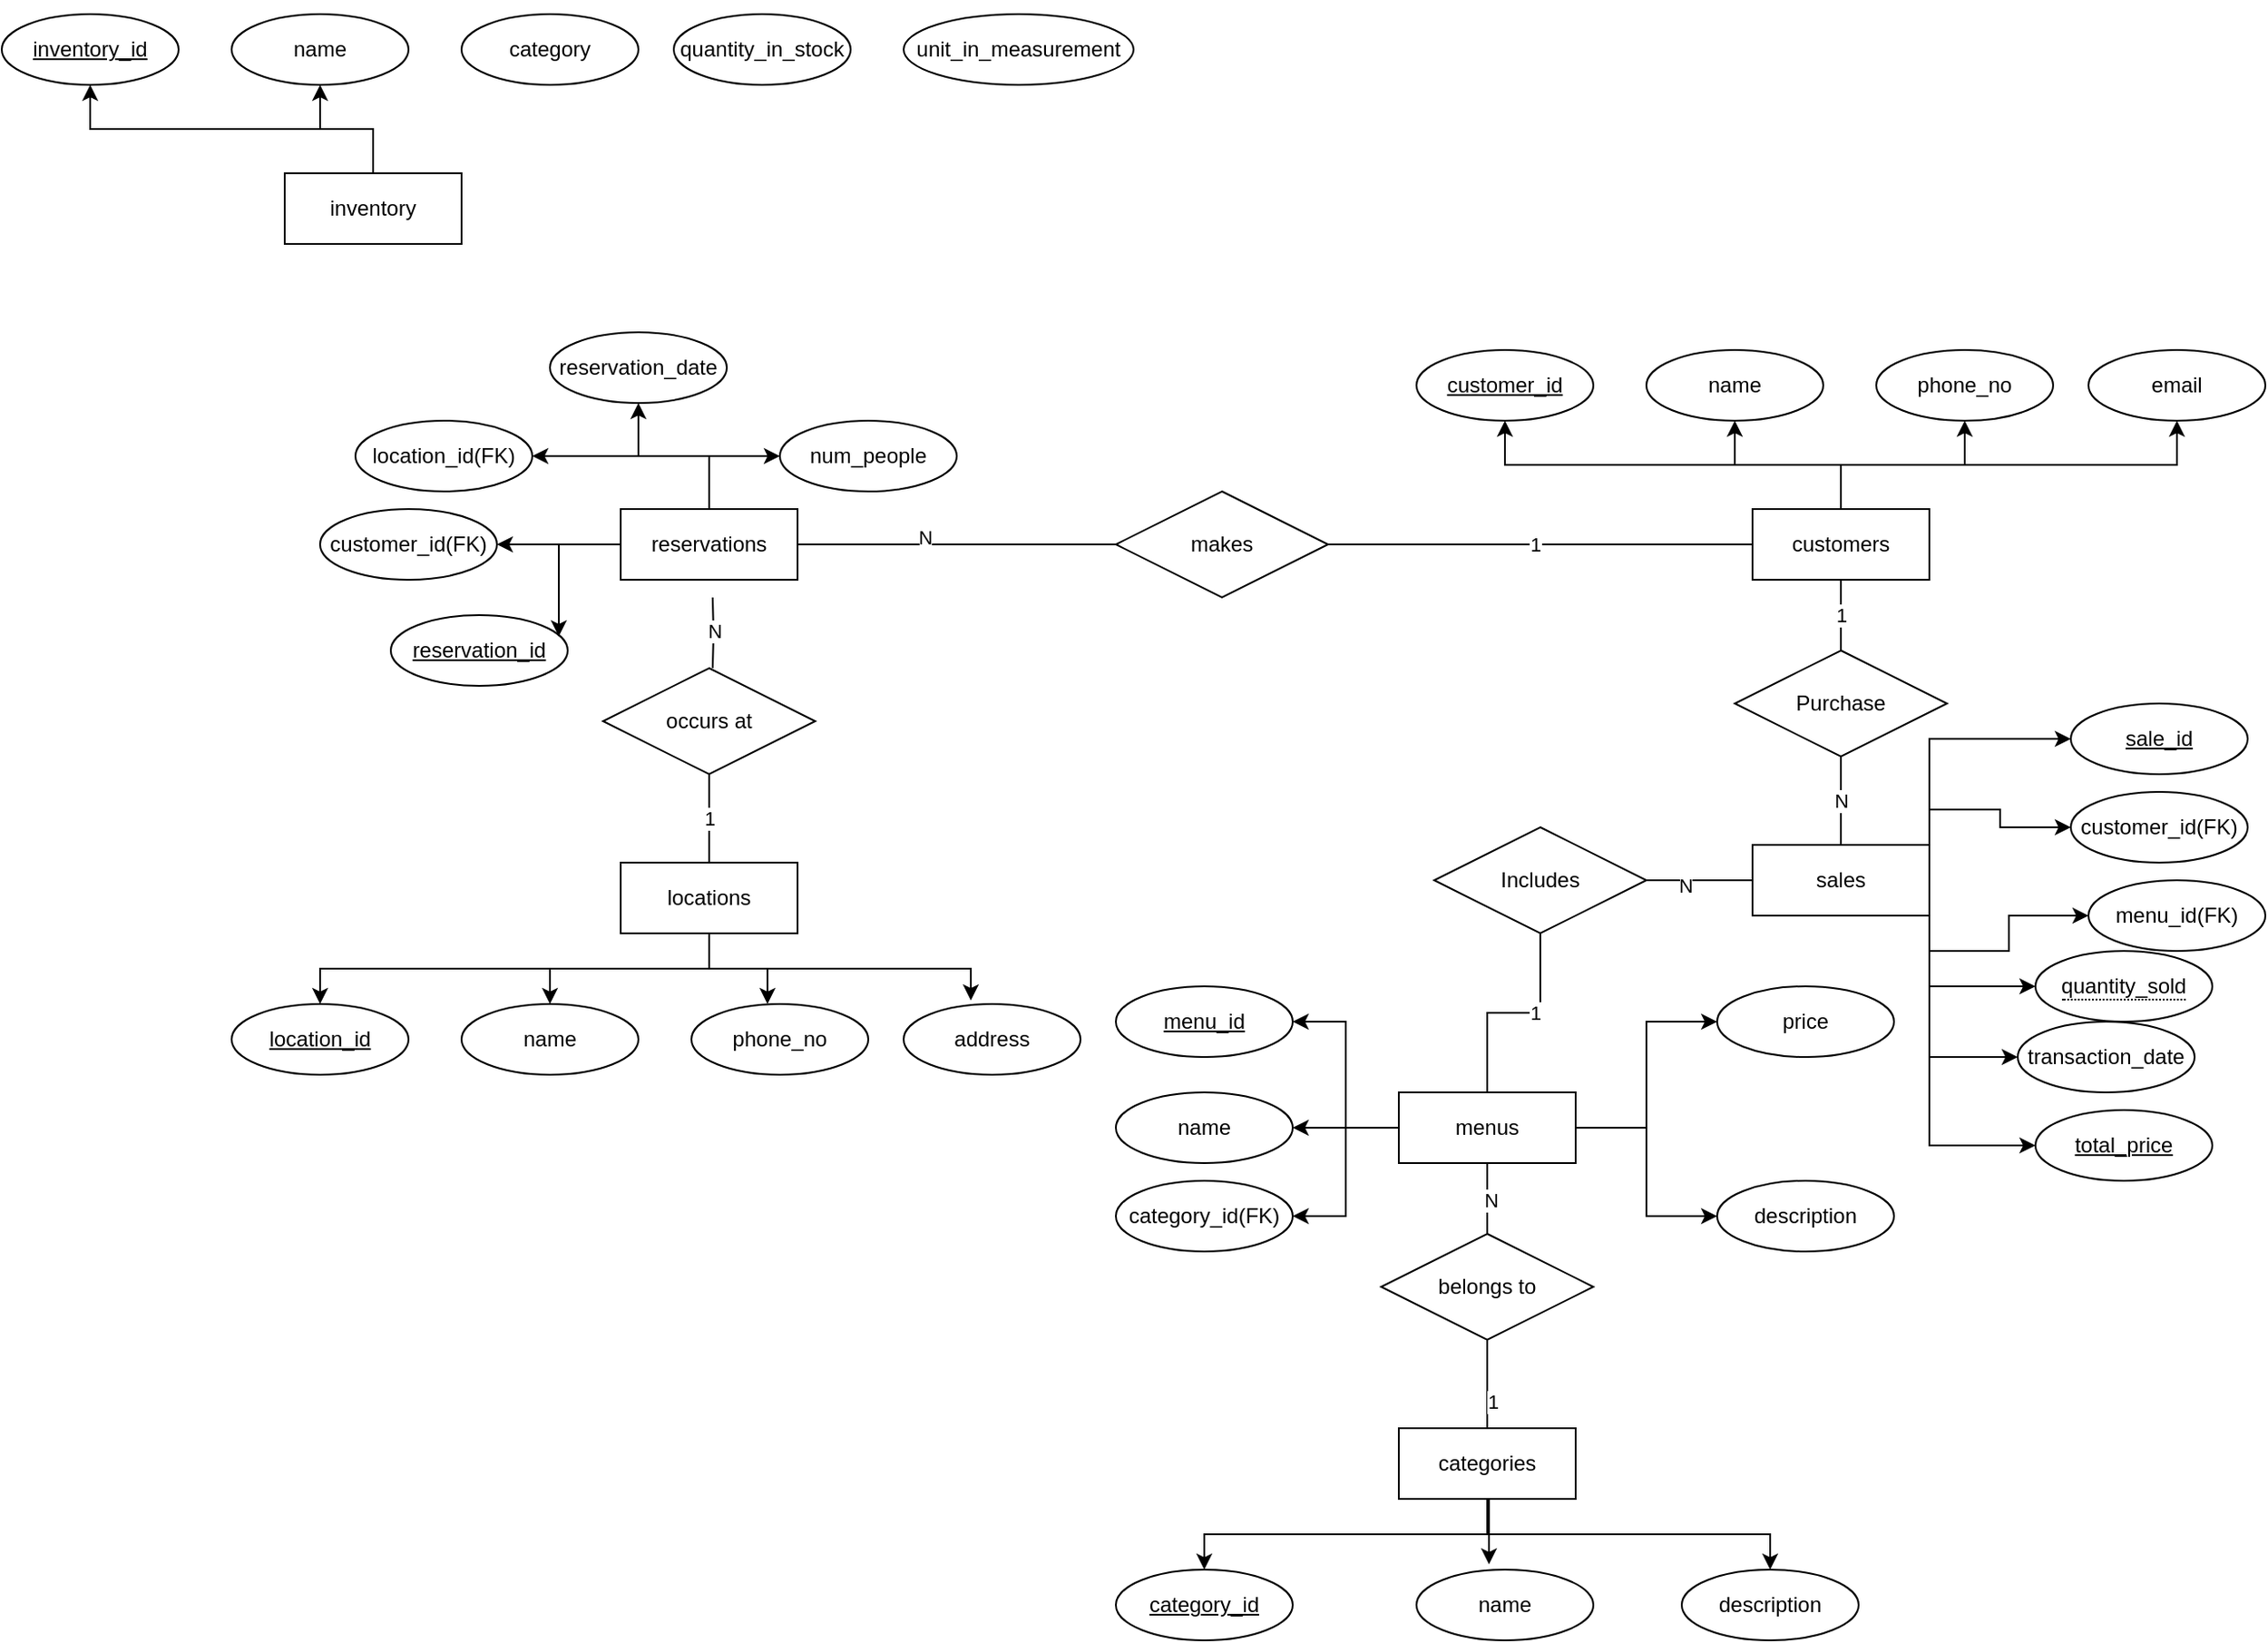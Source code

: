 <mxfile version="26.0.1">
  <diagram id="R2lEEEUBdFMjLlhIrx00" name="Page-1">
    <mxGraphModel dx="1742" dy="434" grid="1" gridSize="10" guides="1" tooltips="1" connect="1" arrows="1" fold="1" page="1" pageScale="1" pageWidth="850" pageHeight="1100" math="0" shadow="0" extFonts="Permanent Marker^https://fonts.googleapis.com/css?family=Permanent+Marker">
      <root>
        <mxCell id="0" />
        <mxCell id="1" parent="0" />
        <mxCell id="JfqHCsNGFOt76OtEm6Lz-31" value="1" style="edgeStyle=orthogonalEdgeStyle;rounded=0;orthogonalLoop=1;jettySize=auto;html=1;exitX=0.5;exitY=1;exitDx=0;exitDy=0;entryX=0.5;entryY=0;entryDx=0;entryDy=0;endArrow=none;endFill=0;" edge="1" parent="1" source="JfqHCsNGFOt76OtEm6Lz-3" target="JfqHCsNGFOt76OtEm6Lz-30">
          <mxGeometry relative="1" as="geometry" />
        </mxCell>
        <mxCell id="JfqHCsNGFOt76OtEm6Lz-89" style="edgeStyle=orthogonalEdgeStyle;rounded=0;orthogonalLoop=1;jettySize=auto;html=1;exitX=0.5;exitY=0;exitDx=0;exitDy=0;" edge="1" parent="1" source="JfqHCsNGFOt76OtEm6Lz-3" target="JfqHCsNGFOt76OtEm6Lz-86">
          <mxGeometry relative="1" as="geometry" />
        </mxCell>
        <mxCell id="JfqHCsNGFOt76OtEm6Lz-90" style="edgeStyle=orthogonalEdgeStyle;rounded=0;orthogonalLoop=1;jettySize=auto;html=1;exitX=0.5;exitY=0;exitDx=0;exitDy=0;entryX=0.5;entryY=1;entryDx=0;entryDy=0;" edge="1" parent="1" source="JfqHCsNGFOt76OtEm6Lz-3" target="JfqHCsNGFOt76OtEm6Lz-88">
          <mxGeometry relative="1" as="geometry" />
        </mxCell>
        <mxCell id="JfqHCsNGFOt76OtEm6Lz-92" style="edgeStyle=orthogonalEdgeStyle;rounded=0;orthogonalLoop=1;jettySize=auto;html=1;exitX=0.5;exitY=0;exitDx=0;exitDy=0;entryX=0.5;entryY=1;entryDx=0;entryDy=0;" edge="1" parent="1" source="JfqHCsNGFOt76OtEm6Lz-3" target="JfqHCsNGFOt76OtEm6Lz-85">
          <mxGeometry relative="1" as="geometry" />
        </mxCell>
        <mxCell id="JfqHCsNGFOt76OtEm6Lz-93" style="edgeStyle=orthogonalEdgeStyle;rounded=0;orthogonalLoop=1;jettySize=auto;html=1;exitX=0.5;exitY=0;exitDx=0;exitDy=0;entryX=0.5;entryY=1;entryDx=0;entryDy=0;" edge="1" parent="1" source="JfqHCsNGFOt76OtEm6Lz-3" target="JfqHCsNGFOt76OtEm6Lz-87">
          <mxGeometry relative="1" as="geometry" />
        </mxCell>
        <mxCell id="JfqHCsNGFOt76OtEm6Lz-3" value="customers" style="whiteSpace=wrap;html=1;align=center;" vertex="1" parent="1">
          <mxGeometry x="650" y="290" width="100" height="40" as="geometry" />
        </mxCell>
        <mxCell id="JfqHCsNGFOt76OtEm6Lz-35" style="edgeStyle=orthogonalEdgeStyle;rounded=0;orthogonalLoop=1;jettySize=auto;html=1;exitX=0.5;exitY=0;exitDx=0;exitDy=0;entryX=0.5;entryY=1;entryDx=0;entryDy=0;endArrow=none;endFill=0;" edge="1" parent="1" source="JfqHCsNGFOt76OtEm6Lz-4" target="JfqHCsNGFOt76OtEm6Lz-10">
          <mxGeometry relative="1" as="geometry" />
        </mxCell>
        <mxCell id="JfqHCsNGFOt76OtEm6Lz-36" value="1" style="edgeLabel;html=1;align=center;verticalAlign=middle;resizable=0;points=[];" vertex="1" connectable="0" parent="JfqHCsNGFOt76OtEm6Lz-35">
          <mxGeometry x="-0.4" y="-3" relative="1" as="geometry">
            <mxPoint as="offset" />
          </mxGeometry>
        </mxCell>
        <mxCell id="JfqHCsNGFOt76OtEm6Lz-51" style="edgeStyle=orthogonalEdgeStyle;rounded=0;orthogonalLoop=1;jettySize=auto;html=1;exitX=0.5;exitY=1;exitDx=0;exitDy=0;entryX=0.5;entryY=0;entryDx=0;entryDy=0;" edge="1" parent="1" target="JfqHCsNGFOt76OtEm6Lz-48">
          <mxGeometry relative="1" as="geometry">
            <mxPoint x="510" y="910" as="sourcePoint" />
          </mxGeometry>
        </mxCell>
        <mxCell id="JfqHCsNGFOt76OtEm6Lz-53" style="edgeStyle=orthogonalEdgeStyle;rounded=0;orthogonalLoop=1;jettySize=auto;html=1;exitX=0.5;exitY=1;exitDx=0;exitDy=0;entryX=0.5;entryY=0;entryDx=0;entryDy=0;" edge="1" parent="1" source="JfqHCsNGFOt76OtEm6Lz-4" target="JfqHCsNGFOt76OtEm6Lz-50">
          <mxGeometry relative="1" as="geometry" />
        </mxCell>
        <mxCell id="JfqHCsNGFOt76OtEm6Lz-54" style="edgeStyle=orthogonalEdgeStyle;rounded=0;orthogonalLoop=1;jettySize=auto;html=1;exitX=0.5;exitY=1;exitDx=0;exitDy=0;entryX=0.5;entryY=0;entryDx=0;entryDy=0;" edge="1" parent="1" source="JfqHCsNGFOt76OtEm6Lz-4" target="JfqHCsNGFOt76OtEm6Lz-49">
          <mxGeometry relative="1" as="geometry" />
        </mxCell>
        <mxCell id="JfqHCsNGFOt76OtEm6Lz-4" value="categories" style="whiteSpace=wrap;html=1;align=center;" vertex="1" parent="1">
          <mxGeometry x="450" y="810" width="100" height="40" as="geometry" />
        </mxCell>
        <mxCell id="JfqHCsNGFOt76OtEm6Lz-26" value="1" style="edgeStyle=orthogonalEdgeStyle;rounded=0;orthogonalLoop=1;jettySize=auto;html=1;exitX=0.5;exitY=0;exitDx=0;exitDy=0;endArrow=none;endFill=0;" edge="1" parent="1" source="JfqHCsNGFOt76OtEm6Lz-5" target="JfqHCsNGFOt76OtEm6Lz-24">
          <mxGeometry relative="1" as="geometry" />
        </mxCell>
        <mxCell id="JfqHCsNGFOt76OtEm6Lz-80" style="edgeStyle=orthogonalEdgeStyle;rounded=0;orthogonalLoop=1;jettySize=auto;html=1;exitX=0.5;exitY=1;exitDx=0;exitDy=0;entryX=0.5;entryY=0;entryDx=0;entryDy=0;" edge="1" parent="1" source="JfqHCsNGFOt76OtEm6Lz-5" target="JfqHCsNGFOt76OtEm6Lz-77">
          <mxGeometry relative="1" as="geometry" />
        </mxCell>
        <mxCell id="JfqHCsNGFOt76OtEm6Lz-83" style="edgeStyle=orthogonalEdgeStyle;rounded=0;orthogonalLoop=1;jettySize=auto;html=1;exitX=0.5;exitY=1;exitDx=0;exitDy=0;entryX=0.5;entryY=0;entryDx=0;entryDy=0;" edge="1" parent="1" source="JfqHCsNGFOt76OtEm6Lz-5" target="JfqHCsNGFOt76OtEm6Lz-82">
          <mxGeometry relative="1" as="geometry" />
        </mxCell>
        <mxCell id="JfqHCsNGFOt76OtEm6Lz-5" value="locations" style="whiteSpace=wrap;html=1;align=center;" vertex="1" parent="1">
          <mxGeometry x="10" y="490" width="100" height="40" as="geometry" />
        </mxCell>
        <mxCell id="JfqHCsNGFOt76OtEm6Lz-138" style="edgeStyle=orthogonalEdgeStyle;rounded=0;orthogonalLoop=1;jettySize=auto;html=1;exitX=0.5;exitY=0;exitDx=0;exitDy=0;entryX=0.5;entryY=1;entryDx=0;entryDy=0;" edge="1" parent="1" source="JfqHCsNGFOt76OtEm6Lz-6" target="JfqHCsNGFOt76OtEm6Lz-136">
          <mxGeometry relative="1" as="geometry" />
        </mxCell>
        <mxCell id="JfqHCsNGFOt76OtEm6Lz-139" style="edgeStyle=orthogonalEdgeStyle;rounded=0;orthogonalLoop=1;jettySize=auto;html=1;exitX=0.5;exitY=0;exitDx=0;exitDy=0;entryX=0.5;entryY=1;entryDx=0;entryDy=0;" edge="1" parent="1" source="JfqHCsNGFOt76OtEm6Lz-6" target="JfqHCsNGFOt76OtEm6Lz-134">
          <mxGeometry relative="1" as="geometry" />
        </mxCell>
        <mxCell id="JfqHCsNGFOt76OtEm6Lz-6" value="inventory" style="whiteSpace=wrap;html=1;align=center;" vertex="1" parent="1">
          <mxGeometry x="-180" y="100" width="100" height="40" as="geometry" />
        </mxCell>
        <mxCell id="JfqHCsNGFOt76OtEm6Lz-37" style="edgeStyle=orthogonalEdgeStyle;rounded=0;orthogonalLoop=1;jettySize=auto;html=1;exitX=0.5;exitY=1;exitDx=0;exitDy=0;entryX=0.5;entryY=0;entryDx=0;entryDy=0;endArrow=none;endFill=0;" edge="1" parent="1" source="JfqHCsNGFOt76OtEm6Lz-7" target="JfqHCsNGFOt76OtEm6Lz-10">
          <mxGeometry relative="1" as="geometry" />
        </mxCell>
        <mxCell id="JfqHCsNGFOt76OtEm6Lz-38" value="N" style="edgeLabel;html=1;align=center;verticalAlign=middle;resizable=0;points=[];" vertex="1" connectable="0" parent="JfqHCsNGFOt76OtEm6Lz-37">
          <mxGeometry x="0.02" y="2" relative="1" as="geometry">
            <mxPoint as="offset" />
          </mxGeometry>
        </mxCell>
        <mxCell id="JfqHCsNGFOt76OtEm6Lz-44" style="edgeStyle=orthogonalEdgeStyle;rounded=0;orthogonalLoop=1;jettySize=auto;html=1;exitX=0.5;exitY=0;exitDx=0;exitDy=0;entryX=0.5;entryY=1;entryDx=0;entryDy=0;endArrow=none;endFill=0;" edge="1" parent="1" source="JfqHCsNGFOt76OtEm6Lz-7" target="JfqHCsNGFOt76OtEm6Lz-41">
          <mxGeometry relative="1" as="geometry" />
        </mxCell>
        <mxCell id="JfqHCsNGFOt76OtEm6Lz-46" value="1" style="edgeLabel;html=1;align=center;verticalAlign=middle;resizable=0;points=[];" vertex="1" connectable="0" parent="JfqHCsNGFOt76OtEm6Lz-44">
          <mxGeometry x="0.2" relative="1" as="geometry">
            <mxPoint as="offset" />
          </mxGeometry>
        </mxCell>
        <mxCell id="JfqHCsNGFOt76OtEm6Lz-60" style="edgeStyle=orthogonalEdgeStyle;rounded=0;orthogonalLoop=1;jettySize=auto;html=1;exitX=0;exitY=0.5;exitDx=0;exitDy=0;entryX=1;entryY=0.5;entryDx=0;entryDy=0;" edge="1" parent="1" source="JfqHCsNGFOt76OtEm6Lz-7" target="JfqHCsNGFOt76OtEm6Lz-56">
          <mxGeometry relative="1" as="geometry" />
        </mxCell>
        <mxCell id="JfqHCsNGFOt76OtEm6Lz-61" style="edgeStyle=orthogonalEdgeStyle;rounded=0;orthogonalLoop=1;jettySize=auto;html=1;exitX=0;exitY=0.5;exitDx=0;exitDy=0;entryX=1;entryY=0.5;entryDx=0;entryDy=0;" edge="1" parent="1" source="JfqHCsNGFOt76OtEm6Lz-7" target="JfqHCsNGFOt76OtEm6Lz-55">
          <mxGeometry relative="1" as="geometry" />
        </mxCell>
        <mxCell id="JfqHCsNGFOt76OtEm6Lz-62" style="edgeStyle=orthogonalEdgeStyle;rounded=0;orthogonalLoop=1;jettySize=auto;html=1;exitX=1;exitY=0.5;exitDx=0;exitDy=0;entryX=0;entryY=0.5;entryDx=0;entryDy=0;" edge="1" parent="1" source="JfqHCsNGFOt76OtEm6Lz-7" target="JfqHCsNGFOt76OtEm6Lz-59">
          <mxGeometry relative="1" as="geometry" />
        </mxCell>
        <mxCell id="JfqHCsNGFOt76OtEm6Lz-63" style="edgeStyle=orthogonalEdgeStyle;rounded=0;orthogonalLoop=1;jettySize=auto;html=1;exitX=1;exitY=0.5;exitDx=0;exitDy=0;entryX=0;entryY=0.5;entryDx=0;entryDy=0;" edge="1" parent="1" source="JfqHCsNGFOt76OtEm6Lz-7" target="JfqHCsNGFOt76OtEm6Lz-57">
          <mxGeometry relative="1" as="geometry" />
        </mxCell>
        <mxCell id="JfqHCsNGFOt76OtEm6Lz-65" style="edgeStyle=orthogonalEdgeStyle;rounded=0;orthogonalLoop=1;jettySize=auto;html=1;exitX=0;exitY=0.5;exitDx=0;exitDy=0;entryX=1;entryY=0.5;entryDx=0;entryDy=0;" edge="1" parent="1" source="JfqHCsNGFOt76OtEm6Lz-7" target="JfqHCsNGFOt76OtEm6Lz-64">
          <mxGeometry relative="1" as="geometry" />
        </mxCell>
        <mxCell id="JfqHCsNGFOt76OtEm6Lz-7" value="menus" style="whiteSpace=wrap;html=1;align=center;" vertex="1" parent="1">
          <mxGeometry x="450" y="620" width="100" height="40" as="geometry" />
        </mxCell>
        <mxCell id="JfqHCsNGFOt76OtEm6Lz-19" style="edgeStyle=orthogonalEdgeStyle;rounded=0;orthogonalLoop=1;jettySize=auto;html=1;exitX=1;exitY=0.5;exitDx=0;exitDy=0;entryX=0;entryY=0.5;entryDx=0;entryDy=0;endArrow=none;endFill=0;" edge="1" parent="1" source="JfqHCsNGFOt76OtEm6Lz-8" target="JfqHCsNGFOt76OtEm6Lz-18">
          <mxGeometry relative="1" as="geometry" />
        </mxCell>
        <mxCell id="JfqHCsNGFOt76OtEm6Lz-22" value="N" style="edgeLabel;html=1;align=center;verticalAlign=middle;resizable=0;points=[];" vertex="1" connectable="0" parent="JfqHCsNGFOt76OtEm6Lz-19">
          <mxGeometry x="-0.2" y="4" relative="1" as="geometry">
            <mxPoint as="offset" />
          </mxGeometry>
        </mxCell>
        <mxCell id="JfqHCsNGFOt76OtEm6Lz-106" style="edgeStyle=orthogonalEdgeStyle;rounded=0;orthogonalLoop=1;jettySize=auto;html=1;exitX=0.5;exitY=0;exitDx=0;exitDy=0;entryX=0.5;entryY=1;entryDx=0;entryDy=0;" edge="1" parent="1" source="JfqHCsNGFOt76OtEm6Lz-8" target="JfqHCsNGFOt76OtEm6Lz-97">
          <mxGeometry relative="1" as="geometry" />
        </mxCell>
        <mxCell id="JfqHCsNGFOt76OtEm6Lz-107" style="edgeStyle=orthogonalEdgeStyle;rounded=0;orthogonalLoop=1;jettySize=auto;html=1;exitX=0.5;exitY=0;exitDx=0;exitDy=0;entryX=0;entryY=0.5;entryDx=0;entryDy=0;" edge="1" parent="1" source="JfqHCsNGFOt76OtEm6Lz-8" target="JfqHCsNGFOt76OtEm6Lz-105">
          <mxGeometry relative="1" as="geometry" />
        </mxCell>
        <mxCell id="JfqHCsNGFOt76OtEm6Lz-108" style="edgeStyle=orthogonalEdgeStyle;rounded=0;orthogonalLoop=1;jettySize=auto;html=1;exitX=0.5;exitY=0;exitDx=0;exitDy=0;entryX=1;entryY=0.5;entryDx=0;entryDy=0;" edge="1" parent="1" source="JfqHCsNGFOt76OtEm6Lz-8" target="JfqHCsNGFOt76OtEm6Lz-95">
          <mxGeometry relative="1" as="geometry" />
        </mxCell>
        <mxCell id="JfqHCsNGFOt76OtEm6Lz-110" style="edgeStyle=orthogonalEdgeStyle;rounded=0;orthogonalLoop=1;jettySize=auto;html=1;exitX=0;exitY=0.5;exitDx=0;exitDy=0;entryX=1;entryY=0.5;entryDx=0;entryDy=0;" edge="1" parent="1" source="JfqHCsNGFOt76OtEm6Lz-8" target="JfqHCsNGFOt76OtEm6Lz-98">
          <mxGeometry relative="1" as="geometry" />
        </mxCell>
        <mxCell id="JfqHCsNGFOt76OtEm6Lz-8" value="reservations" style="whiteSpace=wrap;html=1;align=center;" vertex="1" parent="1">
          <mxGeometry x="10" y="290" width="100" height="40" as="geometry" />
        </mxCell>
        <mxCell id="JfqHCsNGFOt76OtEm6Lz-43" style="edgeStyle=orthogonalEdgeStyle;rounded=0;orthogonalLoop=1;jettySize=auto;html=1;exitX=0;exitY=0.5;exitDx=0;exitDy=0;entryX=1;entryY=0.5;entryDx=0;entryDy=0;endArrow=none;endFill=0;" edge="1" parent="1" source="JfqHCsNGFOt76OtEm6Lz-9" target="JfqHCsNGFOt76OtEm6Lz-41">
          <mxGeometry relative="1" as="geometry" />
        </mxCell>
        <mxCell id="JfqHCsNGFOt76OtEm6Lz-45" value="N" style="edgeLabel;html=1;align=center;verticalAlign=middle;resizable=0;points=[];" vertex="1" connectable="0" parent="JfqHCsNGFOt76OtEm6Lz-43">
          <mxGeometry x="0.267" y="3" relative="1" as="geometry">
            <mxPoint as="offset" />
          </mxGeometry>
        </mxCell>
        <mxCell id="JfqHCsNGFOt76OtEm6Lz-123" style="edgeStyle=orthogonalEdgeStyle;rounded=0;orthogonalLoop=1;jettySize=auto;html=1;exitX=1;exitY=1;exitDx=0;exitDy=0;entryX=0;entryY=0.5;entryDx=0;entryDy=0;" edge="1" parent="1" source="JfqHCsNGFOt76OtEm6Lz-9" target="JfqHCsNGFOt76OtEm6Lz-118">
          <mxGeometry relative="1" as="geometry" />
        </mxCell>
        <mxCell id="JfqHCsNGFOt76OtEm6Lz-124" style="edgeStyle=orthogonalEdgeStyle;rounded=0;orthogonalLoop=1;jettySize=auto;html=1;exitX=1;exitY=0;exitDx=0;exitDy=0;entryX=0;entryY=0.5;entryDx=0;entryDy=0;" edge="1" parent="1" source="JfqHCsNGFOt76OtEm6Lz-9" target="JfqHCsNGFOt76OtEm6Lz-114">
          <mxGeometry relative="1" as="geometry" />
        </mxCell>
        <mxCell id="JfqHCsNGFOt76OtEm6Lz-125" style="edgeStyle=orthogonalEdgeStyle;rounded=0;orthogonalLoop=1;jettySize=auto;html=1;exitX=1;exitY=0;exitDx=0;exitDy=0;entryX=0;entryY=0.5;entryDx=0;entryDy=0;" edge="1" parent="1" source="JfqHCsNGFOt76OtEm6Lz-9" target="JfqHCsNGFOt76OtEm6Lz-116">
          <mxGeometry relative="1" as="geometry" />
        </mxCell>
        <mxCell id="JfqHCsNGFOt76OtEm6Lz-127" style="edgeStyle=orthogonalEdgeStyle;rounded=0;orthogonalLoop=1;jettySize=auto;html=1;exitX=1;exitY=1;exitDx=0;exitDy=0;entryX=0;entryY=0.5;entryDx=0;entryDy=0;" edge="1" parent="1" source="JfqHCsNGFOt76OtEm6Lz-9" target="JfqHCsNGFOt76OtEm6Lz-115">
          <mxGeometry relative="1" as="geometry" />
        </mxCell>
        <mxCell id="JfqHCsNGFOt76OtEm6Lz-128" style="edgeStyle=orthogonalEdgeStyle;rounded=0;orthogonalLoop=1;jettySize=auto;html=1;exitX=1;exitY=1;exitDx=0;exitDy=0;entryX=0;entryY=0.5;entryDx=0;entryDy=0;" edge="1" parent="1" source="JfqHCsNGFOt76OtEm6Lz-9" target="JfqHCsNGFOt76OtEm6Lz-117">
          <mxGeometry relative="1" as="geometry" />
        </mxCell>
        <mxCell id="JfqHCsNGFOt76OtEm6Lz-131" style="edgeStyle=orthogonalEdgeStyle;rounded=0;orthogonalLoop=1;jettySize=auto;html=1;exitX=1;exitY=1;exitDx=0;exitDy=0;entryX=0;entryY=0.5;entryDx=0;entryDy=0;" edge="1" parent="1" source="JfqHCsNGFOt76OtEm6Lz-9" target="JfqHCsNGFOt76OtEm6Lz-113">
          <mxGeometry relative="1" as="geometry" />
        </mxCell>
        <mxCell id="JfqHCsNGFOt76OtEm6Lz-9" value="sales" style="whiteSpace=wrap;html=1;align=center;" vertex="1" parent="1">
          <mxGeometry x="650" y="480" width="100" height="40" as="geometry" />
        </mxCell>
        <mxCell id="JfqHCsNGFOt76OtEm6Lz-10" value="belongs to" style="shape=rhombus;perimeter=rhombusPerimeter;whiteSpace=wrap;html=1;align=center;" vertex="1" parent="1">
          <mxGeometry x="440" y="700" width="120" height="60" as="geometry" />
        </mxCell>
        <mxCell id="JfqHCsNGFOt76OtEm6Lz-20" style="edgeStyle=orthogonalEdgeStyle;rounded=0;orthogonalLoop=1;jettySize=auto;html=1;exitX=1;exitY=0.5;exitDx=0;exitDy=0;entryX=0;entryY=0.5;entryDx=0;entryDy=0;endArrow=none;endFill=0;" edge="1" parent="1" source="JfqHCsNGFOt76OtEm6Lz-18" target="JfqHCsNGFOt76OtEm6Lz-3">
          <mxGeometry relative="1" as="geometry">
            <mxPoint x="440" y="310" as="sourcePoint" />
          </mxGeometry>
        </mxCell>
        <mxCell id="JfqHCsNGFOt76OtEm6Lz-21" value="1" style="edgeLabel;html=1;align=center;verticalAlign=middle;resizable=0;points=[];" vertex="1" connectable="0" parent="JfqHCsNGFOt76OtEm6Lz-20">
          <mxGeometry x="-0.027" relative="1" as="geometry">
            <mxPoint as="offset" />
          </mxGeometry>
        </mxCell>
        <mxCell id="JfqHCsNGFOt76OtEm6Lz-18" value="makes" style="shape=rhombus;perimeter=rhombusPerimeter;whiteSpace=wrap;html=1;align=center;" vertex="1" parent="1">
          <mxGeometry x="290" y="280" width="120" height="60" as="geometry" />
        </mxCell>
        <mxCell id="JfqHCsNGFOt76OtEm6Lz-24" value="occurs at" style="shape=rhombus;perimeter=rhombusPerimeter;whiteSpace=wrap;html=1;align=center;" vertex="1" parent="1">
          <mxGeometry y="380" width="120" height="60" as="geometry" />
        </mxCell>
        <mxCell id="JfqHCsNGFOt76OtEm6Lz-27" style="edgeStyle=orthogonalEdgeStyle;rounded=0;orthogonalLoop=1;jettySize=auto;html=1;exitX=0.5;exitY=0;exitDx=0;exitDy=0;entryX=0.6;entryY=1;entryDx=0;entryDy=0;entryPerimeter=0;endArrow=none;endFill=0;" edge="1" parent="1">
          <mxGeometry relative="1" as="geometry">
            <mxPoint x="62" y="380" as="sourcePoint" />
            <mxPoint x="62" y="340" as="targetPoint" />
          </mxGeometry>
        </mxCell>
        <mxCell id="JfqHCsNGFOt76OtEm6Lz-33" value="N" style="edgeLabel;html=1;align=center;verticalAlign=middle;resizable=0;points=[];" vertex="1" connectable="0" parent="JfqHCsNGFOt76OtEm6Lz-27">
          <mxGeometry x="0.096" relative="1" as="geometry">
            <mxPoint as="offset" />
          </mxGeometry>
        </mxCell>
        <mxCell id="JfqHCsNGFOt76OtEm6Lz-32" value="N" style="edgeStyle=orthogonalEdgeStyle;rounded=0;orthogonalLoop=1;jettySize=auto;html=1;exitX=0.5;exitY=1;exitDx=0;exitDy=0;endArrow=none;endFill=0;" edge="1" parent="1" source="JfqHCsNGFOt76OtEm6Lz-30" target="JfqHCsNGFOt76OtEm6Lz-9">
          <mxGeometry relative="1" as="geometry" />
        </mxCell>
        <mxCell id="JfqHCsNGFOt76OtEm6Lz-30" value="Purchase" style="shape=rhombus;perimeter=rhombusPerimeter;whiteSpace=wrap;html=1;align=center;" vertex="1" parent="1">
          <mxGeometry x="640" y="370" width="120" height="60" as="geometry" />
        </mxCell>
        <mxCell id="JfqHCsNGFOt76OtEm6Lz-41" value="Includes" style="shape=rhombus;perimeter=rhombusPerimeter;whiteSpace=wrap;html=1;align=center;" vertex="1" parent="1">
          <mxGeometry x="470" y="470" width="120" height="60" as="geometry" />
        </mxCell>
        <mxCell id="JfqHCsNGFOt76OtEm6Lz-48" value="name" style="ellipse;whiteSpace=wrap;html=1;align=center;" vertex="1" parent="1">
          <mxGeometry x="460" y="890" width="100" height="40" as="geometry" />
        </mxCell>
        <mxCell id="JfqHCsNGFOt76OtEm6Lz-49" value="category_id" style="ellipse;whiteSpace=wrap;html=1;align=center;fontStyle=4;" vertex="1" parent="1">
          <mxGeometry x="290" y="890" width="100" height="40" as="geometry" />
        </mxCell>
        <mxCell id="JfqHCsNGFOt76OtEm6Lz-50" value="description" style="ellipse;whiteSpace=wrap;html=1;align=center;" vertex="1" parent="1">
          <mxGeometry x="610" y="890" width="100" height="40" as="geometry" />
        </mxCell>
        <mxCell id="JfqHCsNGFOt76OtEm6Lz-55" value="name" style="ellipse;whiteSpace=wrap;html=1;align=center;" vertex="1" parent="1">
          <mxGeometry x="290" y="620" width="100" height="40" as="geometry" />
        </mxCell>
        <mxCell id="JfqHCsNGFOt76OtEm6Lz-56" value="menu_id" style="ellipse;whiteSpace=wrap;html=1;align=center;fontStyle=4;" vertex="1" parent="1">
          <mxGeometry x="290" y="560" width="100" height="40" as="geometry" />
        </mxCell>
        <mxCell id="JfqHCsNGFOt76OtEm6Lz-57" value="description" style="ellipse;whiteSpace=wrap;html=1;align=center;" vertex="1" parent="1">
          <mxGeometry x="630" y="670" width="100" height="40" as="geometry" />
        </mxCell>
        <mxCell id="JfqHCsNGFOt76OtEm6Lz-59" value="price" style="ellipse;whiteSpace=wrap;html=1;align=center;" vertex="1" parent="1">
          <mxGeometry x="630" y="560" width="100" height="40" as="geometry" />
        </mxCell>
        <mxCell id="JfqHCsNGFOt76OtEm6Lz-64" value="category_id(FK)" style="ellipse;whiteSpace=wrap;html=1;align=center;" vertex="1" parent="1">
          <mxGeometry x="290" y="670" width="100" height="40" as="geometry" />
        </mxCell>
        <mxCell id="JfqHCsNGFOt76OtEm6Lz-66" style="edgeStyle=orthogonalEdgeStyle;rounded=0;orthogonalLoop=1;jettySize=auto;html=1;exitX=0.5;exitY=1;exitDx=0;exitDy=0;entryX=0.41;entryY=-0.075;entryDx=0;entryDy=0;entryPerimeter=0;" edge="1" parent="1" source="JfqHCsNGFOt76OtEm6Lz-4" target="JfqHCsNGFOt76OtEm6Lz-48">
          <mxGeometry relative="1" as="geometry" />
        </mxCell>
        <mxCell id="JfqHCsNGFOt76OtEm6Lz-75" style="edgeStyle=orthogonalEdgeStyle;rounded=0;orthogonalLoop=1;jettySize=auto;html=1;exitX=0.5;exitY=1;exitDx=0;exitDy=0;entryX=0.5;entryY=0;entryDx=0;entryDy=0;" edge="1" parent="1" target="JfqHCsNGFOt76OtEm6Lz-76">
          <mxGeometry relative="1" as="geometry">
            <mxPoint x="70" y="580" as="sourcePoint" />
          </mxGeometry>
        </mxCell>
        <mxCell id="JfqHCsNGFOt76OtEm6Lz-76" value="phone_no" style="ellipse;whiteSpace=wrap;html=1;align=center;" vertex="1" parent="1">
          <mxGeometry x="50" y="570" width="100" height="40" as="geometry" />
        </mxCell>
        <mxCell id="JfqHCsNGFOt76OtEm6Lz-77" value="location_id" style="ellipse;whiteSpace=wrap;html=1;align=center;fontStyle=4;" vertex="1" parent="1">
          <mxGeometry x="-210" y="570" width="100" height="40" as="geometry" />
        </mxCell>
        <mxCell id="JfqHCsNGFOt76OtEm6Lz-78" value="address" style="ellipse;whiteSpace=wrap;html=1;align=center;" vertex="1" parent="1">
          <mxGeometry x="170" y="570" width="100" height="40" as="geometry" />
        </mxCell>
        <mxCell id="JfqHCsNGFOt76OtEm6Lz-79" style="edgeStyle=orthogonalEdgeStyle;rounded=0;orthogonalLoop=1;jettySize=auto;html=1;exitX=0.5;exitY=1;exitDx=0;exitDy=0;entryX=0.43;entryY=0;entryDx=0;entryDy=0;entryPerimeter=0;" edge="1" parent="1" source="JfqHCsNGFOt76OtEm6Lz-5" target="JfqHCsNGFOt76OtEm6Lz-76">
          <mxGeometry relative="1" as="geometry" />
        </mxCell>
        <mxCell id="JfqHCsNGFOt76OtEm6Lz-81" style="edgeStyle=orthogonalEdgeStyle;rounded=0;orthogonalLoop=1;jettySize=auto;html=1;exitX=0.5;exitY=1;exitDx=0;exitDy=0;entryX=0.38;entryY=-0.05;entryDx=0;entryDy=0;entryPerimeter=0;" edge="1" parent="1" source="JfqHCsNGFOt76OtEm6Lz-5" target="JfqHCsNGFOt76OtEm6Lz-78">
          <mxGeometry relative="1" as="geometry" />
        </mxCell>
        <mxCell id="JfqHCsNGFOt76OtEm6Lz-82" value="name" style="ellipse;whiteSpace=wrap;html=1;align=center;" vertex="1" parent="1">
          <mxGeometry x="-80" y="570" width="100" height="40" as="geometry" />
        </mxCell>
        <mxCell id="JfqHCsNGFOt76OtEm6Lz-84" style="edgeStyle=orthogonalEdgeStyle;rounded=0;orthogonalLoop=1;jettySize=auto;html=1;exitX=0.5;exitY=1;exitDx=0;exitDy=0;entryX=0.5;entryY=0;entryDx=0;entryDy=0;" edge="1" parent="1" target="JfqHCsNGFOt76OtEm6Lz-85">
          <mxGeometry relative="1" as="geometry">
            <mxPoint x="740" y="210" as="sourcePoint" />
          </mxGeometry>
        </mxCell>
        <mxCell id="JfqHCsNGFOt76OtEm6Lz-85" value="phone_no" style="ellipse;whiteSpace=wrap;html=1;align=center;" vertex="1" parent="1">
          <mxGeometry x="720" y="200" width="100" height="40" as="geometry" />
        </mxCell>
        <mxCell id="JfqHCsNGFOt76OtEm6Lz-86" value="customer_id" style="ellipse;whiteSpace=wrap;html=1;align=center;fontStyle=4;" vertex="1" parent="1">
          <mxGeometry x="460" y="200" width="100" height="40" as="geometry" />
        </mxCell>
        <mxCell id="JfqHCsNGFOt76OtEm6Lz-87" value="email" style="ellipse;whiteSpace=wrap;html=1;align=center;" vertex="1" parent="1">
          <mxGeometry x="840" y="200" width="100" height="40" as="geometry" />
        </mxCell>
        <mxCell id="JfqHCsNGFOt76OtEm6Lz-88" value="name" style="ellipse;whiteSpace=wrap;html=1;align=center;" vertex="1" parent="1">
          <mxGeometry x="590" y="200" width="100" height="40" as="geometry" />
        </mxCell>
        <mxCell id="JfqHCsNGFOt76OtEm6Lz-94" style="edgeStyle=orthogonalEdgeStyle;rounded=0;orthogonalLoop=1;jettySize=auto;html=1;exitX=0.5;exitY=1;exitDx=0;exitDy=0;entryX=0.5;entryY=0;entryDx=0;entryDy=0;" edge="1" parent="1" target="JfqHCsNGFOt76OtEm6Lz-95">
          <mxGeometry relative="1" as="geometry">
            <mxPoint x="-60" y="250" as="sourcePoint" />
          </mxGeometry>
        </mxCell>
        <mxCell id="JfqHCsNGFOt76OtEm6Lz-95" value="location_id(FK)" style="ellipse;whiteSpace=wrap;html=1;align=center;" vertex="1" parent="1">
          <mxGeometry x="-140" y="240" width="100" height="40" as="geometry" />
        </mxCell>
        <mxCell id="JfqHCsNGFOt76OtEm6Lz-96" value="reservation_id" style="ellipse;whiteSpace=wrap;html=1;align=center;fontStyle=4;" vertex="1" parent="1">
          <mxGeometry x="-120" y="350" width="100" height="40" as="geometry" />
        </mxCell>
        <mxCell id="JfqHCsNGFOt76OtEm6Lz-97" value="reservation_date&lt;span style=&quot;color: rgba(0, 0, 0, 0); font-family: monospace; font-size: 0px; text-align: start; text-wrap-mode: nowrap;&quot;&gt;%3CmxGraphModel%3E%3Croot%3E%3CmxCell%20id%3D%220%22%2F%3E%3CmxCell%20id%3D%221%22%20parent%3D%220%22%2F%3E%3CmxCell%20id%3D%222%22%20style%3D%22edgeStyle%3DorthogonalEdgeStyle%3Brounded%3D0%3BorthogonalLoop%3D1%3BjettySize%3Dauto%3Bhtml%3D1%3BexitX%3D0.5%3BexitY%3D1%3BexitDx%3D0%3BexitDy%3D0%3BentryX%3D0.5%3BentryY%3D0%3BentryDx%3D0%3BentryDy%3D0%3B%22%20edge%3D%221%22%20target%3D%223%22%20parent%3D%221%22%3E%3CmxGeometry%20relative%3D%221%22%20as%3D%22geometry%22%3E%3CmxPoint%20x%3D%2270%22%20y%3D%22580%22%20as%3D%22sourcePoint%22%2F%3E%3C%2FmxGeometry%3E%3C%2FmxCell%3E%3CmxCell%20id%3D%223%22%20value%3D%22phone_no%22%20style%3D%22ellipse%3BwhiteSpace%3Dwrap%3Bhtml%3D1%3Balign%3Dcenter%3B%22%20vertex%3D%221%22%20parent%3D%221%22%3E%3CmxGeometry%20x%3D%2250%22%20y%3D%22570%22%20width%3D%22100%22%20height%3D%2240%22%20as%3D%22geometry%22%2F%3E%3C%2FmxCell%3E%3CmxCell%20id%3D%224%22%20value%3D%22location_id%22%20style%3D%22ellipse%3BwhiteSpace%3Dwrap%3Bhtml%3D1%3Balign%3Dcenter%3BfontStyle%3D4%3B%22%20vertex%3D%221%22%20parent%3D%221%22%3E%3CmxGeometry%20x%3D%22-210%22%20y%3D%22570%22%20width%3D%22100%22%20height%3D%2240%22%20as%3D%22geometry%22%2F%3E%3C%2FmxCell%3E%3CmxCell%20id%3D%225%22%20value%3D%22address%22%20style%3D%22ellipse%3BwhiteSpace%3Dwrap%3Bhtml%3D1%3Balign%3Dcenter%3B%22%20vertex%3D%221%22%20parent%3D%221%22%3E%3CmxGeometry%20x%3D%22170%22%20y%3D%22570%22%20width%3D%22100%22%20height%3D%2240%22%20as%3D%22geometry%22%2F%3E%3C%2FmxCell%3E%3CmxCell%20id%3D%226%22%20value%3D%22name%22%20style%3D%22ellipse%3BwhiteSpace%3Dwrap%3Bhtml%3D1%3Balign%3Dcenter%3B%22%20vertex%3D%221%22%20parent%3D%221%22%3E%3CmxGeometry%20x%3D%22-80%22%20y%3D%22570%22%20width%3D%22100%22%20height%3D%2240%22%20as%3D%22geometry%22%2F%3E%3C%2FmxCell%3E%3C%2Froot%3E%3C%2FmxGraphModel%3E&lt;/span&gt;" style="ellipse;whiteSpace=wrap;html=1;align=center;" vertex="1" parent="1">
          <mxGeometry x="-30" y="190" width="100" height="40" as="geometry" />
        </mxCell>
        <mxCell id="JfqHCsNGFOt76OtEm6Lz-98" value="customer_id(FK)" style="ellipse;whiteSpace=wrap;html=1;align=center;" vertex="1" parent="1">
          <mxGeometry x="-160" y="290" width="100" height="40" as="geometry" />
        </mxCell>
        <mxCell id="JfqHCsNGFOt76OtEm6Lz-105" value="num_people" style="ellipse;whiteSpace=wrap;html=1;align=center;" vertex="1" parent="1">
          <mxGeometry x="100" y="240" width="100" height="40" as="geometry" />
        </mxCell>
        <mxCell id="JfqHCsNGFOt76OtEm6Lz-111" style="edgeStyle=orthogonalEdgeStyle;rounded=0;orthogonalLoop=1;jettySize=auto;html=1;exitX=0;exitY=0.5;exitDx=0;exitDy=0;entryX=0.95;entryY=0.3;entryDx=0;entryDy=0;entryPerimeter=0;" edge="1" parent="1" source="JfqHCsNGFOt76OtEm6Lz-8" target="JfqHCsNGFOt76OtEm6Lz-96">
          <mxGeometry relative="1" as="geometry" />
        </mxCell>
        <mxCell id="JfqHCsNGFOt76OtEm6Lz-113" value="menu_id(FK)" style="ellipse;whiteSpace=wrap;html=1;align=center;" vertex="1" parent="1">
          <mxGeometry x="840" y="500" width="100" height="40" as="geometry" />
        </mxCell>
        <mxCell id="JfqHCsNGFOt76OtEm6Lz-114" value="sale_id" style="ellipse;whiteSpace=wrap;html=1;align=center;fontStyle=4;" vertex="1" parent="1">
          <mxGeometry x="830" y="400" width="100" height="40" as="geometry" />
        </mxCell>
        <mxCell id="JfqHCsNGFOt76OtEm6Lz-115" value="transaction_date" style="ellipse;whiteSpace=wrap;html=1;align=center;" vertex="1" parent="1">
          <mxGeometry x="800" y="580" width="100" height="40" as="geometry" />
        </mxCell>
        <mxCell id="JfqHCsNGFOt76OtEm6Lz-116" value="customer_id(FK)" style="ellipse;whiteSpace=wrap;html=1;align=center;" vertex="1" parent="1">
          <mxGeometry x="830" y="450" width="100" height="40" as="geometry" />
        </mxCell>
        <mxCell id="JfqHCsNGFOt76OtEm6Lz-117" value="&lt;span style=&quot;border-bottom: 1px dotted&quot;&gt;quantity_sold&lt;/span&gt;" style="ellipse;whiteSpace=wrap;html=1;align=center;" vertex="1" parent="1">
          <mxGeometry x="810" y="540" width="100" height="40" as="geometry" />
        </mxCell>
        <mxCell id="JfqHCsNGFOt76OtEm6Lz-118" value="total_price" style="ellipse;whiteSpace=wrap;html=1;align=center;fontStyle=4;" vertex="1" parent="1">
          <mxGeometry x="810" y="630" width="100" height="40" as="geometry" />
        </mxCell>
        <mxCell id="JfqHCsNGFOt76OtEm6Lz-132" style="edgeStyle=orthogonalEdgeStyle;rounded=0;orthogonalLoop=1;jettySize=auto;html=1;exitX=0.5;exitY=1;exitDx=0;exitDy=0;entryX=0.5;entryY=0;entryDx=0;entryDy=0;" edge="1" parent="1" target="JfqHCsNGFOt76OtEm6Lz-133">
          <mxGeometry relative="1" as="geometry">
            <mxPoint x="-60" y="20" as="sourcePoint" />
          </mxGeometry>
        </mxCell>
        <mxCell id="JfqHCsNGFOt76OtEm6Lz-133" value="category" style="ellipse;whiteSpace=wrap;html=1;align=center;" vertex="1" parent="1">
          <mxGeometry x="-80" y="10" width="100" height="40" as="geometry" />
        </mxCell>
        <mxCell id="JfqHCsNGFOt76OtEm6Lz-134" value="inventory_id" style="ellipse;whiteSpace=wrap;html=1;align=center;fontStyle=4;" vertex="1" parent="1">
          <mxGeometry x="-340" y="10" width="100" height="40" as="geometry" />
        </mxCell>
        <mxCell id="JfqHCsNGFOt76OtEm6Lz-135" value="quantity_in_stock" style="ellipse;whiteSpace=wrap;html=1;align=center;" vertex="1" parent="1">
          <mxGeometry x="40" y="10" width="100" height="40" as="geometry" />
        </mxCell>
        <mxCell id="JfqHCsNGFOt76OtEm6Lz-136" value="name" style="ellipse;whiteSpace=wrap;html=1;align=center;" vertex="1" parent="1">
          <mxGeometry x="-210" y="10" width="100" height="40" as="geometry" />
        </mxCell>
        <mxCell id="JfqHCsNGFOt76OtEm6Lz-137" value="unit_in_measurement" style="ellipse;whiteSpace=wrap;html=1;align=center;" vertex="1" parent="1">
          <mxGeometry x="170" y="10" width="130" height="40" as="geometry" />
        </mxCell>
      </root>
    </mxGraphModel>
  </diagram>
</mxfile>
